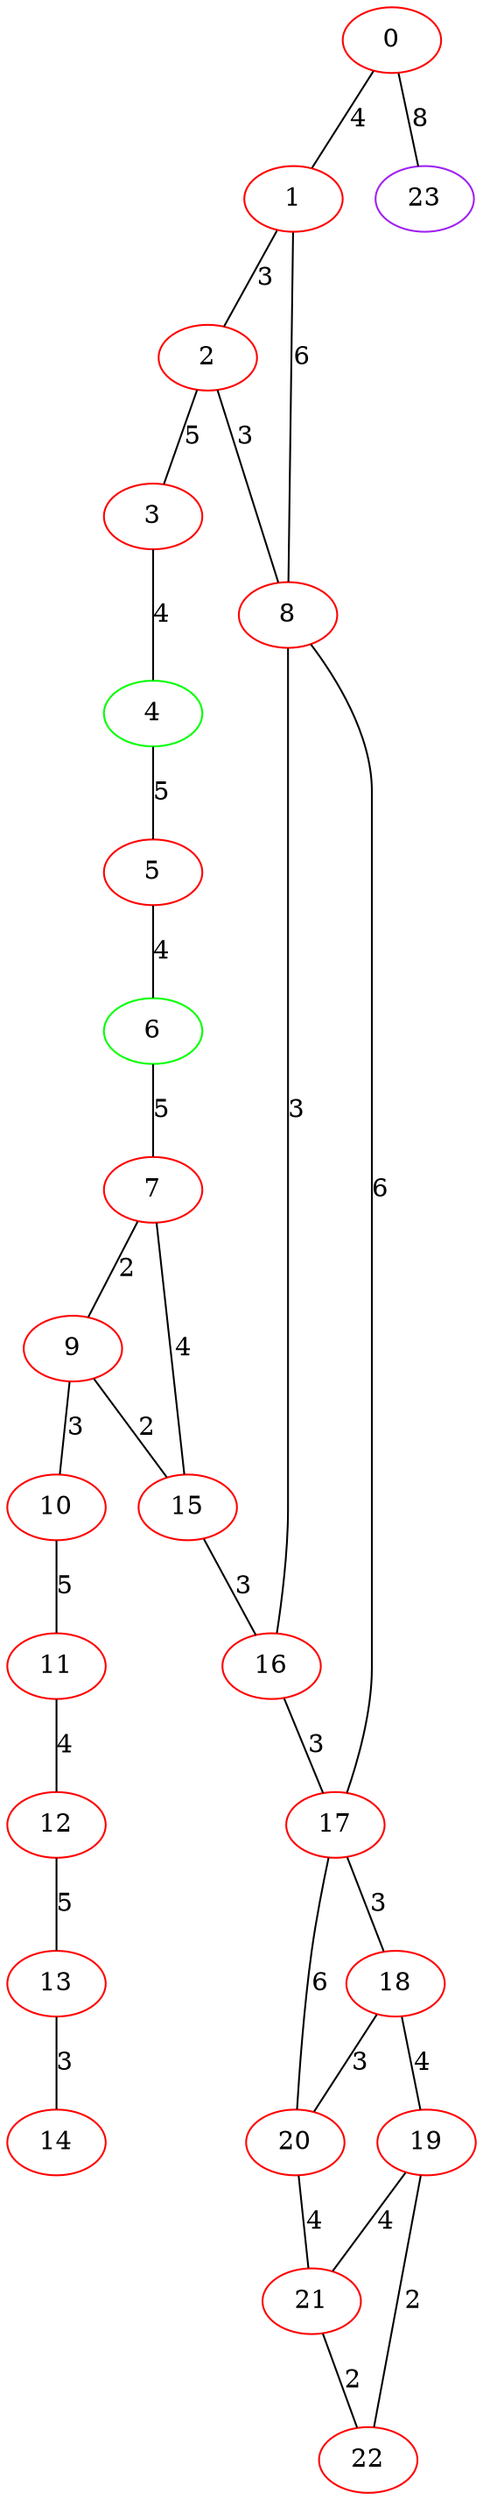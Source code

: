 graph "" {
0 [color=red, weight=1];
1 [color=red, weight=1];
2 [color=red, weight=1];
3 [color=red, weight=1];
4 [color=green, weight=2];
5 [color=red, weight=1];
6 [color=green, weight=2];
7 [color=red, weight=1];
8 [color=red, weight=1];
9 [color=red, weight=1];
10 [color=red, weight=1];
11 [color=red, weight=1];
12 [color=red, weight=1];
13 [color=red, weight=1];
14 [color=red, weight=1];
15 [color=red, weight=1];
16 [color=red, weight=1];
17 [color=red, weight=1];
18 [color=red, weight=1];
19 [color=red, weight=1];
20 [color=red, weight=1];
21 [color=red, weight=1];
22 [color=red, weight=1];
23 [color=purple, weight=4];
0 -- 1  [key=0, label=4];
0 -- 23  [key=0, label=8];
1 -- 8  [key=0, label=6];
1 -- 2  [key=0, label=3];
2 -- 8  [key=0, label=3];
2 -- 3  [key=0, label=5];
3 -- 4  [key=0, label=4];
4 -- 5  [key=0, label=5];
5 -- 6  [key=0, label=4];
6 -- 7  [key=0, label=5];
7 -- 9  [key=0, label=2];
7 -- 15  [key=0, label=4];
8 -- 16  [key=0, label=3];
8 -- 17  [key=0, label=6];
9 -- 10  [key=0, label=3];
9 -- 15  [key=0, label=2];
10 -- 11  [key=0, label=5];
11 -- 12  [key=0, label=4];
12 -- 13  [key=0, label=5];
13 -- 14  [key=0, label=3];
15 -- 16  [key=0, label=3];
16 -- 17  [key=0, label=3];
17 -- 18  [key=0, label=3];
17 -- 20  [key=0, label=6];
18 -- 19  [key=0, label=4];
18 -- 20  [key=0, label=3];
19 -- 21  [key=0, label=4];
19 -- 22  [key=0, label=2];
20 -- 21  [key=0, label=4];
21 -- 22  [key=0, label=2];
}
